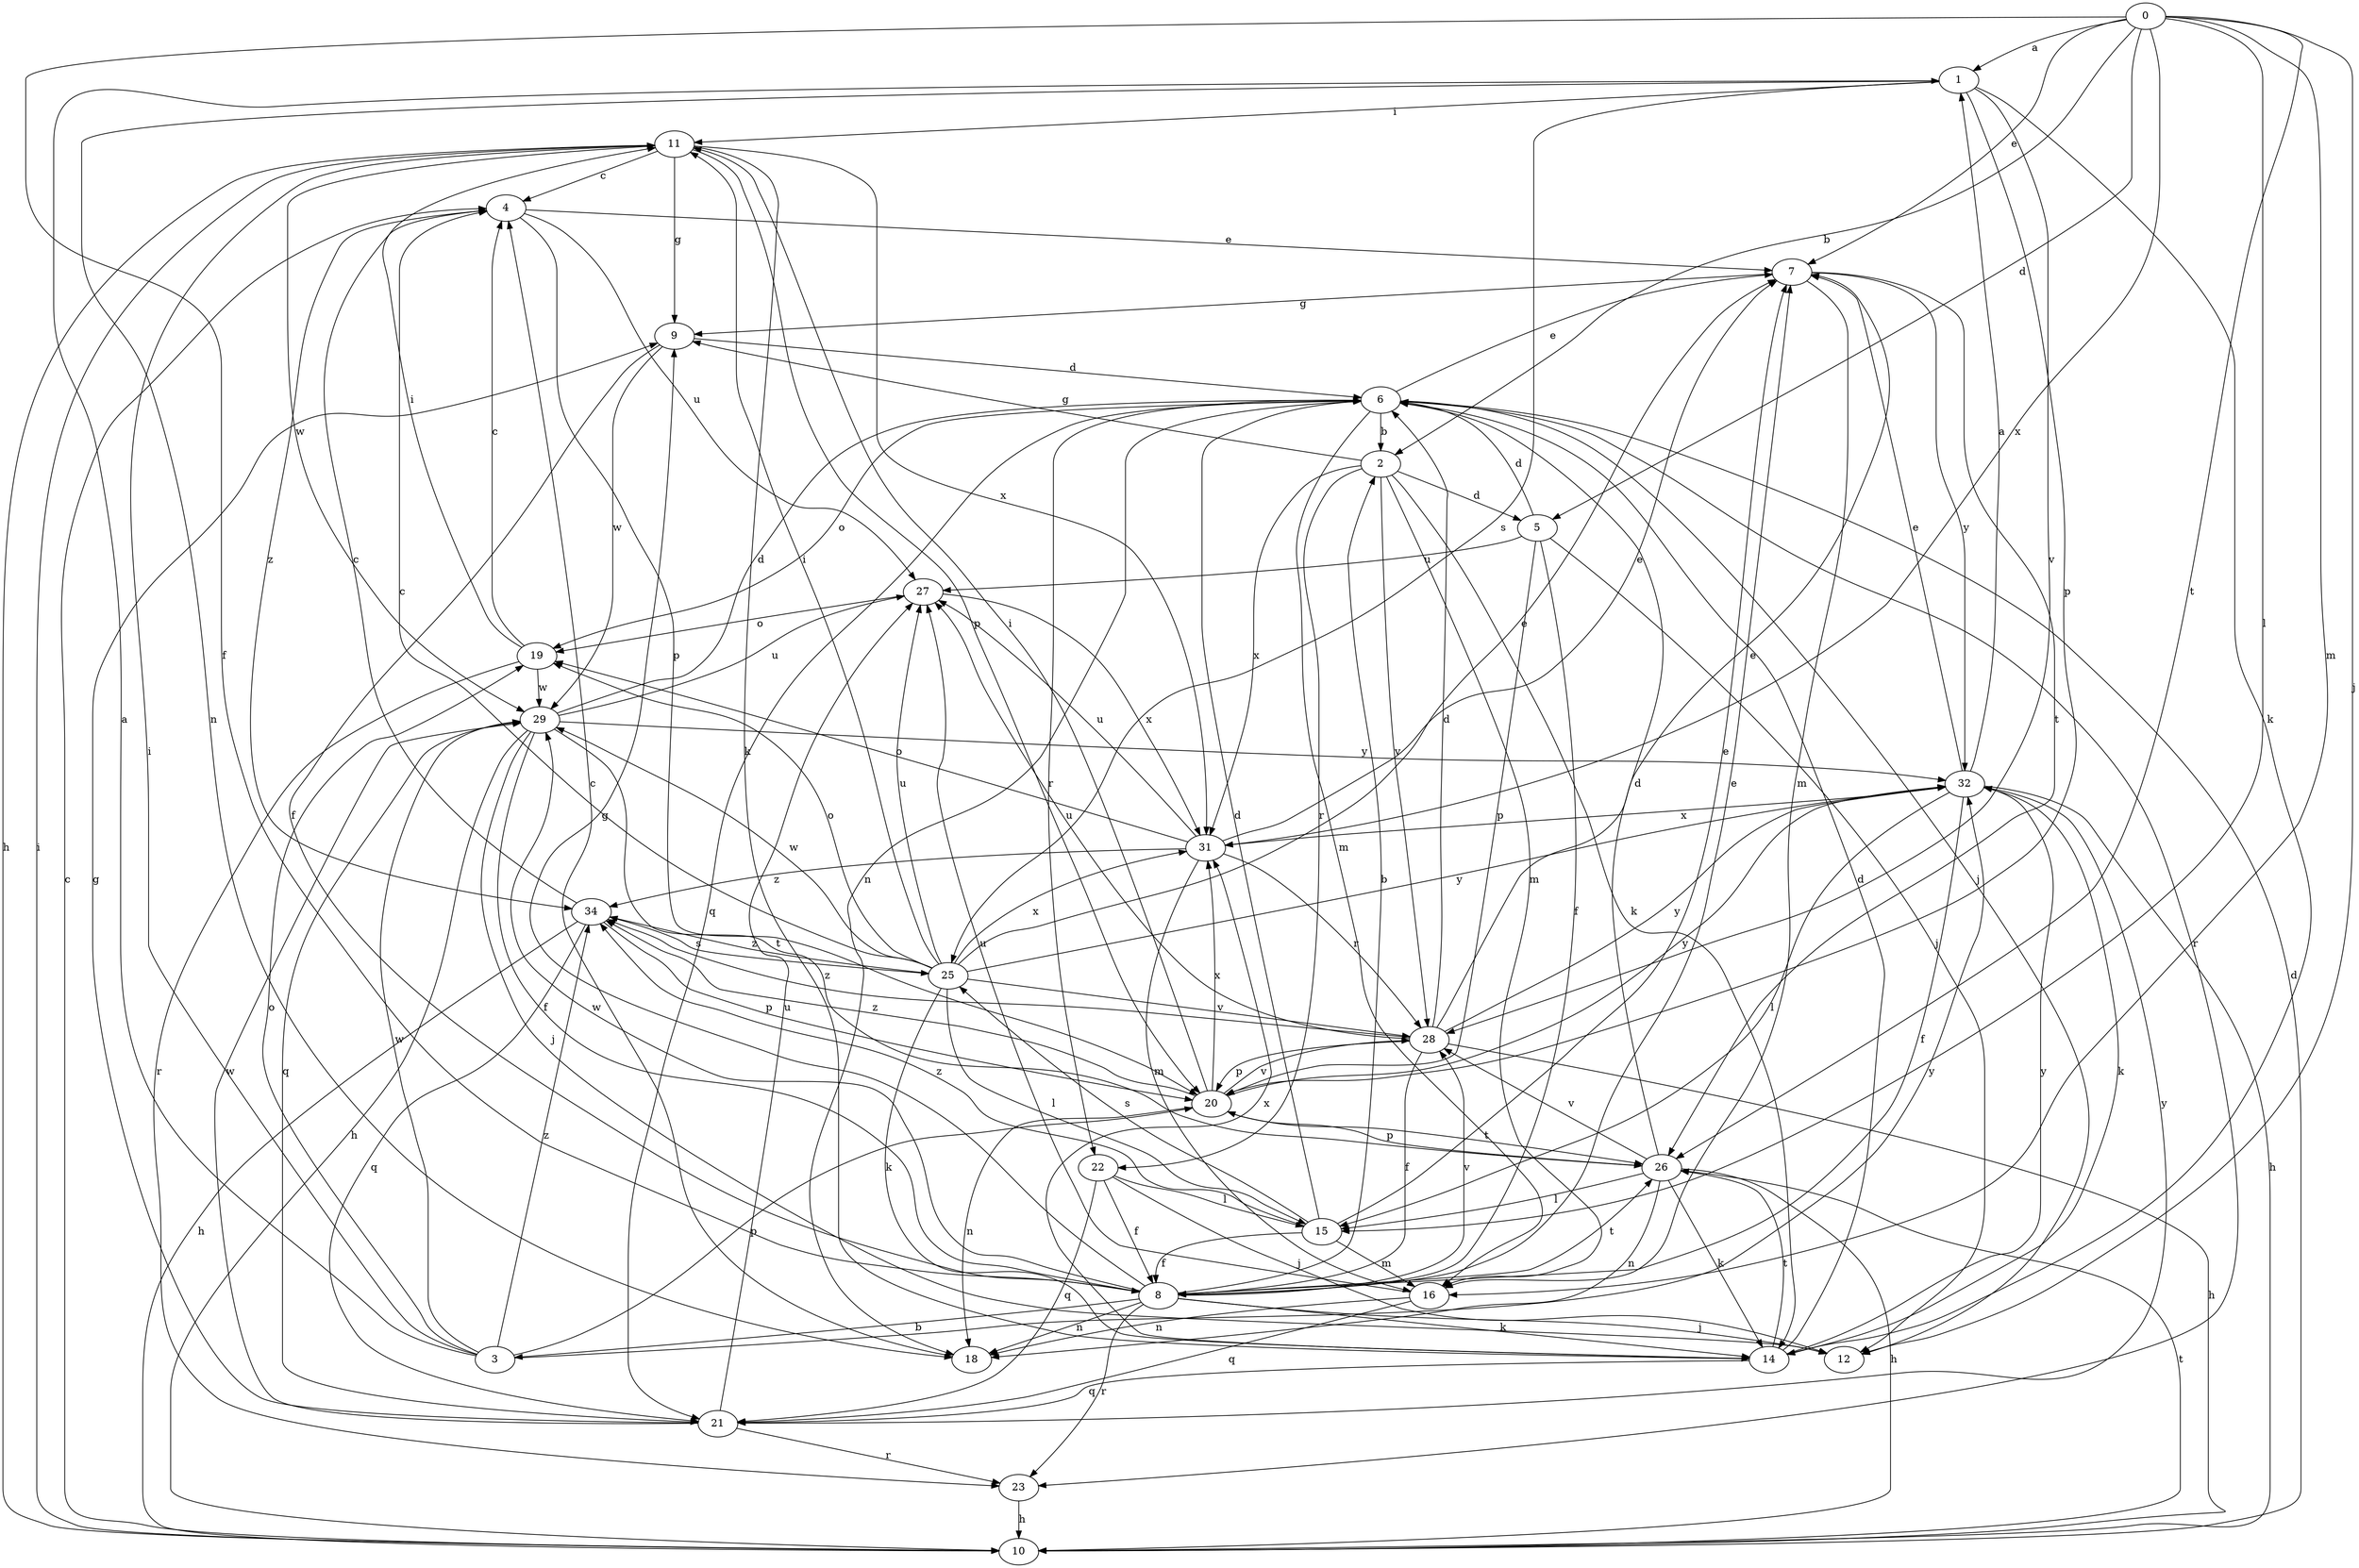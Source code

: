 strict digraph  {
0;
1;
2;
3;
4;
5;
6;
7;
8;
9;
10;
11;
12;
14;
15;
16;
18;
19;
20;
21;
22;
23;
25;
26;
27;
28;
29;
31;
32;
34;
0 -> 1  [label=a];
0 -> 2  [label=b];
0 -> 5  [label=d];
0 -> 7  [label=e];
0 -> 8  [label=f];
0 -> 12  [label=j];
0 -> 15  [label=l];
0 -> 16  [label=m];
0 -> 26  [label=t];
0 -> 31  [label=x];
1 -> 11  [label=i];
1 -> 14  [label=k];
1 -> 18  [label=n];
1 -> 20  [label=p];
1 -> 25  [label=s];
1 -> 28  [label=v];
2 -> 5  [label=d];
2 -> 9  [label=g];
2 -> 14  [label=k];
2 -> 16  [label=m];
2 -> 22  [label=r];
2 -> 28  [label=v];
2 -> 31  [label=x];
3 -> 1  [label=a];
3 -> 11  [label=i];
3 -> 19  [label=o];
3 -> 20  [label=p];
3 -> 29  [label=w];
3 -> 32  [label=y];
3 -> 34  [label=z];
4 -> 7  [label=e];
4 -> 20  [label=p];
4 -> 27  [label=u];
4 -> 34  [label=z];
5 -> 6  [label=d];
5 -> 8  [label=f];
5 -> 12  [label=j];
5 -> 20  [label=p];
5 -> 27  [label=u];
6 -> 2  [label=b];
6 -> 7  [label=e];
6 -> 12  [label=j];
6 -> 16  [label=m];
6 -> 18  [label=n];
6 -> 19  [label=o];
6 -> 21  [label=q];
6 -> 22  [label=r];
6 -> 23  [label=r];
7 -> 9  [label=g];
7 -> 16  [label=m];
7 -> 26  [label=t];
7 -> 32  [label=y];
8 -> 2  [label=b];
8 -> 3  [label=b];
8 -> 7  [label=e];
8 -> 9  [label=g];
8 -> 12  [label=j];
8 -> 14  [label=k];
8 -> 18  [label=n];
8 -> 23  [label=r];
8 -> 26  [label=t];
8 -> 28  [label=v];
8 -> 29  [label=w];
9 -> 6  [label=d];
9 -> 8  [label=f];
9 -> 29  [label=w];
10 -> 4  [label=c];
10 -> 6  [label=d];
10 -> 11  [label=i];
10 -> 26  [label=t];
11 -> 4  [label=c];
11 -> 9  [label=g];
11 -> 10  [label=h];
11 -> 14  [label=k];
11 -> 20  [label=p];
11 -> 29  [label=w];
11 -> 31  [label=x];
14 -> 6  [label=d];
14 -> 21  [label=q];
14 -> 26  [label=t];
14 -> 31  [label=x];
14 -> 32  [label=y];
15 -> 6  [label=d];
15 -> 7  [label=e];
15 -> 8  [label=f];
15 -> 16  [label=m];
15 -> 25  [label=s];
15 -> 34  [label=z];
16 -> 18  [label=n];
16 -> 21  [label=q];
16 -> 27  [label=u];
18 -> 4  [label=c];
19 -> 4  [label=c];
19 -> 11  [label=i];
19 -> 23  [label=r];
19 -> 29  [label=w];
20 -> 11  [label=i];
20 -> 18  [label=n];
20 -> 26  [label=t];
20 -> 28  [label=v];
20 -> 31  [label=x];
20 -> 32  [label=y];
20 -> 34  [label=z];
21 -> 9  [label=g];
21 -> 23  [label=r];
21 -> 27  [label=u];
21 -> 29  [label=w];
21 -> 32  [label=y];
22 -> 8  [label=f];
22 -> 12  [label=j];
22 -> 15  [label=l];
22 -> 21  [label=q];
23 -> 10  [label=h];
25 -> 4  [label=c];
25 -> 7  [label=e];
25 -> 11  [label=i];
25 -> 14  [label=k];
25 -> 15  [label=l];
25 -> 19  [label=o];
25 -> 27  [label=u];
25 -> 28  [label=v];
25 -> 29  [label=w];
25 -> 31  [label=x];
25 -> 32  [label=y];
25 -> 34  [label=z];
26 -> 6  [label=d];
26 -> 10  [label=h];
26 -> 14  [label=k];
26 -> 15  [label=l];
26 -> 18  [label=n];
26 -> 20  [label=p];
26 -> 28  [label=v];
27 -> 19  [label=o];
27 -> 31  [label=x];
28 -> 6  [label=d];
28 -> 7  [label=e];
28 -> 8  [label=f];
28 -> 10  [label=h];
28 -> 20  [label=p];
28 -> 27  [label=u];
28 -> 32  [label=y];
28 -> 34  [label=z];
29 -> 6  [label=d];
29 -> 8  [label=f];
29 -> 10  [label=h];
29 -> 12  [label=j];
29 -> 21  [label=q];
29 -> 26  [label=t];
29 -> 27  [label=u];
29 -> 32  [label=y];
31 -> 7  [label=e];
31 -> 16  [label=m];
31 -> 19  [label=o];
31 -> 27  [label=u];
31 -> 34  [label=z];
31 -> 28  [label=r];
32 -> 1  [label=a];
32 -> 7  [label=e];
32 -> 8  [label=f];
32 -> 10  [label=h];
32 -> 14  [label=k];
32 -> 15  [label=l];
32 -> 31  [label=x];
34 -> 4  [label=c];
34 -> 10  [label=h];
34 -> 20  [label=p];
34 -> 21  [label=q];
34 -> 25  [label=s];
}
